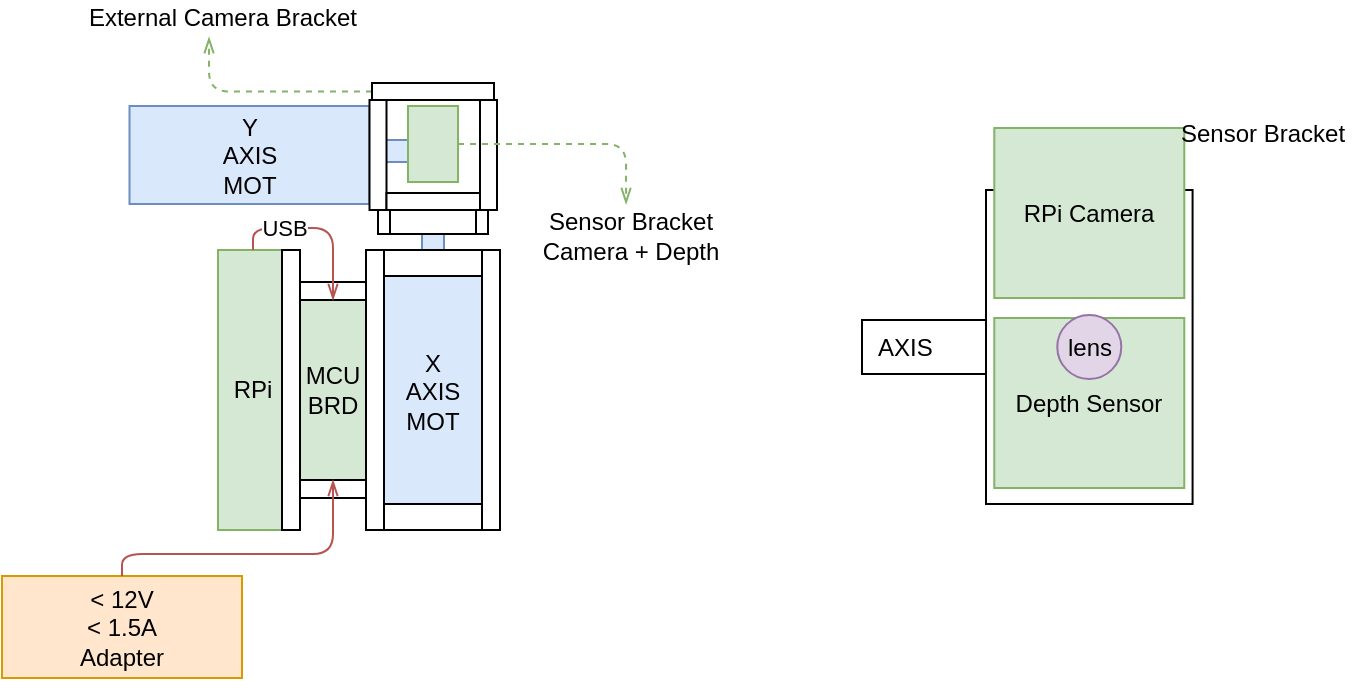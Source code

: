 <mxfile version="12.5.5" type="device"><diagram id="w1l1ZQNgKvRs2ziaIFcq" name="페이지-1"><mxGraphModel dx="612" dy="635" grid="0" gridSize="10" guides="1" tooltips="1" connect="1" arrows="1" fold="1" page="1" pageScale="1" pageWidth="827" pageHeight="1169" background="#ffffff" math="0" shadow="0"><root><mxCell id="0"/><mxCell id="1" parent="0"/><mxCell id="STu5zqIioIIavfLwMtZk-59" value="&amp;nbsp; AXIS&amp;nbsp;&amp;nbsp;" style="rounded=0;whiteSpace=wrap;html=1;align=left;" vertex="1" parent="1"><mxGeometry x="500" y="255" width="120" height="27" as="geometry"/></mxCell><mxCell id="STu5zqIioIIavfLwMtZk-8" value="MCU&lt;br&gt;BRD" style="rounded=0;whiteSpace=wrap;html=1;fillColor=#d5e8d4;strokeColor=#82b366;" vertex="1" parent="1"><mxGeometry x="219" y="245" width="33" height="90" as="geometry"/></mxCell><mxCell id="STu5zqIioIIavfLwMtZk-6" value="" style="rounded=0;whiteSpace=wrap;html=1;" vertex="1" parent="1"><mxGeometry x="219" y="335" width="33" height="9" as="geometry"/></mxCell><mxCell id="STu5zqIioIIavfLwMtZk-27" value="" style="rounded=0;whiteSpace=wrap;html=1;fillColor=#dae8fc;strokeColor=#6c8ebf;direction=south;" vertex="1" parent="1"><mxGeometry x="253.75" y="165" width="25.25" height="11" as="geometry"/></mxCell><mxCell id="STu5zqIioIIavfLwMtZk-26" value="Y&lt;br&gt;AXIS&lt;br&gt;MOT" style="rounded=0;whiteSpace=wrap;html=1;fillColor=#dae8fc;strokeColor=#6c8ebf;direction=south;" vertex="1" parent="1"><mxGeometry x="133.75" y="148" width="120" height="49" as="geometry"/></mxCell><mxCell id="STu5zqIioIIavfLwMtZk-20" value="" style="rounded=0;whiteSpace=wrap;html=1;fillColor=#dae8fc;strokeColor=#6c8ebf;" vertex="1" parent="1"><mxGeometry x="280" y="207" width="11" height="16" as="geometry"/></mxCell><mxCell id="STu5zqIioIIavfLwMtZk-9" value="X&lt;br&gt;AXIS&lt;br&gt;MOT" style="rounded=0;whiteSpace=wrap;html=1;fillColor=#dae8fc;strokeColor=#6c8ebf;" vertex="1" parent="1"><mxGeometry x="261" y="231" width="49" height="120" as="geometry"/></mxCell><mxCell id="STu5zqIioIIavfLwMtZk-1" value="RPi" style="rounded=0;whiteSpace=wrap;html=1;fillColor=#d5e8d4;strokeColor=#82b366;" vertex="1" parent="1"><mxGeometry x="178" y="220" width="35" height="140" as="geometry"/></mxCell><mxCell id="STu5zqIioIIavfLwMtZk-4" value="" style="rounded=0;whiteSpace=wrap;html=1;" vertex="1" parent="1"><mxGeometry x="210" y="220" width="9" height="140" as="geometry"/></mxCell><mxCell id="STu5zqIioIIavfLwMtZk-5" value="" style="rounded=0;whiteSpace=wrap;html=1;" vertex="1" parent="1"><mxGeometry x="219" y="236" width="33" height="9" as="geometry"/></mxCell><mxCell id="STu5zqIioIIavfLwMtZk-7" value="" style="rounded=0;whiteSpace=wrap;html=1;" vertex="1" parent="1"><mxGeometry x="252" y="220" width="9" height="140" as="geometry"/></mxCell><mxCell id="STu5zqIioIIavfLwMtZk-16" value="" style="rounded=0;whiteSpace=wrap;html=1;" vertex="1" parent="1"><mxGeometry x="310" y="220" width="9" height="140" as="geometry"/></mxCell><mxCell id="STu5zqIioIIavfLwMtZk-17" value="" style="rounded=0;whiteSpace=wrap;html=1;" vertex="1" parent="1"><mxGeometry x="261" y="220" width="49" height="13" as="geometry"/></mxCell><mxCell id="STu5zqIioIIavfLwMtZk-18" value="" style="rounded=0;whiteSpace=wrap;html=1;" vertex="1" parent="1"><mxGeometry x="261" y="347" width="49" height="13" as="geometry"/></mxCell><mxCell id="STu5zqIioIIavfLwMtZk-19" value="" style="shape=process;whiteSpace=wrap;html=1;backgroundOutline=1;" vertex="1" parent="1"><mxGeometry x="258" y="200" width="55" height="12" as="geometry"/></mxCell><mxCell id="STu5zqIioIIavfLwMtZk-23" value="" style="rounded=0;whiteSpace=wrap;html=1;" vertex="1" parent="1"><mxGeometry x="253.75" y="145" width="8.5" height="55" as="geometry"/></mxCell><mxCell id="STu5zqIioIIavfLwMtZk-24" value="" style="rounded=0;whiteSpace=wrap;html=1;direction=south;" vertex="1" parent="1"><mxGeometry x="262.25" y="191.5" width="46.75" height="8.5" as="geometry"/></mxCell><mxCell id="STu5zqIioIIavfLwMtZk-33" value="USB" style="edgeStyle=orthogonalEdgeStyle;rounded=1;orthogonalLoop=1;jettySize=auto;html=1;exitX=0.5;exitY=0;exitDx=0;exitDy=0;entryX=0.5;entryY=0;entryDx=0;entryDy=0;fillColor=#f8cecc;strokeColor=#b85450;endArrow=openThin;endFill=0;" edge="1" parent="1" source="STu5zqIioIIavfLwMtZk-1" target="STu5zqIioIIavfLwMtZk-8"><mxGeometry x="-0.388" relative="1" as="geometry"><Array as="points"><mxPoint x="195" y="209"/><mxPoint x="235" y="209"/></Array><mxPoint as="offset"/></mxGeometry></mxCell><mxCell id="STu5zqIioIIavfLwMtZk-35" value="&amp;lt; 12V&lt;br&gt;&amp;lt; 1.5A&lt;br&gt;Adapter" style="rounded=0;whiteSpace=wrap;html=1;fillColor=#ffe6cc;strokeColor=#d79b00;" vertex="1" parent="1"><mxGeometry x="70" y="383" width="120" height="51" as="geometry"/></mxCell><mxCell id="STu5zqIioIIavfLwMtZk-36" style="edgeStyle=orthogonalEdgeStyle;rounded=1;orthogonalLoop=1;jettySize=auto;html=1;entryX=0.5;entryY=0;entryDx=0;entryDy=0;fillColor=#f8cecc;strokeColor=#b85450;endArrow=openThin;endFill=0;" edge="1" parent="1" source="STu5zqIioIIavfLwMtZk-35" target="STu5zqIioIIavfLwMtZk-6"><mxGeometry relative="1" as="geometry"><Array as="points"><mxPoint x="130" y="372"/><mxPoint x="235" y="372"/></Array></mxGeometry></mxCell><mxCell id="STu5zqIioIIavfLwMtZk-38" value="" style="rounded=0;whiteSpace=wrap;html=1;fillColor=#d5e8d4;strokeColor=#82b366;" vertex="1" parent="1"><mxGeometry x="273" y="148" width="25" height="38" as="geometry"/></mxCell><mxCell id="STu5zqIioIIavfLwMtZk-42" value="Sensor Bracket&lt;br&gt;Camera + Depth" style="text;html=1;align=center;verticalAlign=middle;resizable=0;points=[];autosize=1;" vertex="1" parent="1"><mxGeometry x="335" y="197" width="98" height="32" as="geometry"/></mxCell><mxCell id="STu5zqIioIIavfLwMtZk-47" value="" style="rounded=0;whiteSpace=wrap;html=1;" vertex="1" parent="1"><mxGeometry x="562" y="190" width="103.29" height="157" as="geometry"/></mxCell><mxCell id="STu5zqIioIIavfLwMtZk-51" value="Depth Sensor" style="rounded=0;whiteSpace=wrap;html=1;fillColor=#d5e8d4;strokeColor=#82b366;" vertex="1" parent="1"><mxGeometry x="566.14" y="254" width="95" height="85" as="geometry"/></mxCell><mxCell id="STu5zqIioIIavfLwMtZk-57" value="lens" style="ellipse;whiteSpace=wrap;html=1;aspect=fixed;fillColor=#e1d5e7;strokeColor=#9673a6;" vertex="1" parent="1"><mxGeometry x="597.64" y="252.5" width="32" height="32" as="geometry"/></mxCell><mxCell id="STu5zqIioIIavfLwMtZk-58" value="&lt;span style=&quot;font-weight: 400&quot;&gt;RPi Camera&lt;/span&gt;" style="rounded=0;whiteSpace=wrap;html=1;fillColor=#d5e8d4;strokeColor=#82b366;fontStyle=1" vertex="1" parent="1"><mxGeometry x="566.15" y="159" width="95" height="85" as="geometry"/></mxCell><mxCell id="STu5zqIioIIavfLwMtZk-61" value="" style="rounded=0;whiteSpace=wrap;html=1;" vertex="1" parent="1"><mxGeometry x="309" y="145" width="8.5" height="55" as="geometry"/></mxCell><mxCell id="STu5zqIioIIavfLwMtZk-45" style="edgeStyle=orthogonalEdgeStyle;rounded=1;orthogonalLoop=1;jettySize=auto;html=1;exitX=1;exitY=0.5;exitDx=0;exitDy=0;entryX=0.48;entryY=0;entryDx=0;entryDy=0;entryPerimeter=0;endArrow=openThin;endFill=0;dashed=1;fillColor=#d5e8d4;strokeColor=#82b366;" edge="1" parent="1" source="STu5zqIioIIavfLwMtZk-38" target="STu5zqIioIIavfLwMtZk-42"><mxGeometry relative="1" as="geometry"/></mxCell><mxCell id="STu5zqIioIIavfLwMtZk-69" style="edgeStyle=orthogonalEdgeStyle;rounded=1;orthogonalLoop=1;jettySize=auto;html=1;entryX=0.455;entryY=1.032;entryDx=0;entryDy=0;entryPerimeter=0;dashed=1;endArrow=openThin;endFill=0;fillColor=#d5e8d4;strokeColor=#82b366;" edge="1" parent="1" source="STu5zqIioIIavfLwMtZk-66" target="STu5zqIioIIavfLwMtZk-68"><mxGeometry relative="1" as="geometry"/></mxCell><mxCell id="STu5zqIioIIavfLwMtZk-66" value="" style="rounded=0;whiteSpace=wrap;html=1;direction=south;" vertex="1" parent="1"><mxGeometry x="255" y="136.5" width="61" height="8.5" as="geometry"/></mxCell><mxCell id="STu5zqIioIIavfLwMtZk-68" value="External Camera Bracket" style="text;html=1;align=center;verticalAlign=middle;resizable=0;points=[];autosize=1;" vertex="1" parent="1"><mxGeometry x="108" y="95" width="144" height="18" as="geometry"/></mxCell><mxCell id="STu5zqIioIIavfLwMtZk-70" value="Sensor Bracket" style="text;html=1;align=center;verticalAlign=middle;resizable=0;points=[];autosize=1;" vertex="1" parent="1"><mxGeometry x="654" y="153" width="92" height="18" as="geometry"/></mxCell></root></mxGraphModel></diagram></mxfile>